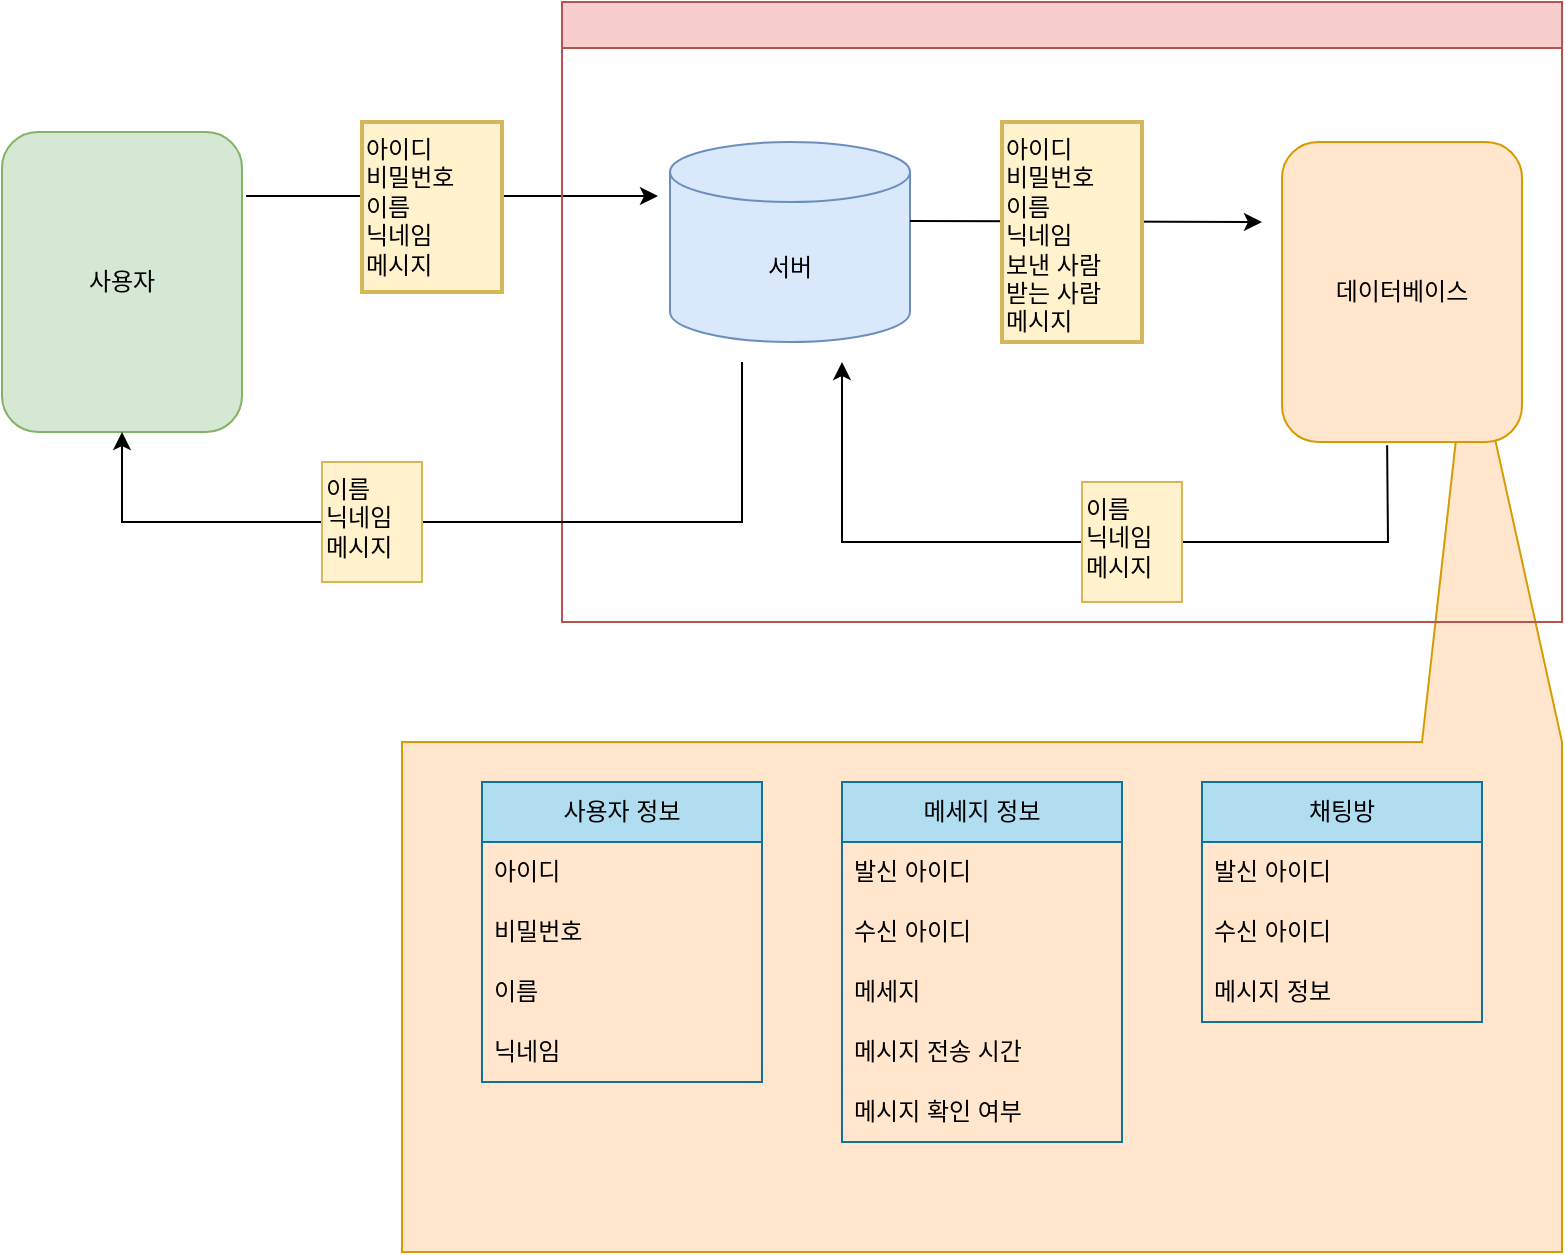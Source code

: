 <mxfile version="24.7.6">
  <diagram name="페이지-1" id="hZkJMaY7xypT7SpQBSe9">
    <mxGraphModel dx="1434" dy="761" grid="1" gridSize="10" guides="1" tooltips="1" connect="1" arrows="1" fold="1" page="1" pageScale="1" pageWidth="827" pageHeight="1169" math="0" shadow="0">
      <root>
        <mxCell id="0" />
        <mxCell id="1" parent="0" />
        <mxCell id="KtC7ysKLOuglknF3prI5-1" value="서버" style="shape=cylinder3;whiteSpace=wrap;html=1;boundedLbl=1;backgroundOutline=1;size=15;fillColor=#dae8fc;strokeColor=#6c8ebf;" parent="1" vertex="1">
          <mxGeometry x="354" y="80" width="120" height="100" as="geometry" />
        </mxCell>
        <mxCell id="M07Gjk41BYVv6PrY2_Yd-11" value="" style="shape=callout;whiteSpace=wrap;html=1;perimeter=calloutPerimeter;direction=west;position2=0.08;size=210;position=0;fillColor=#ffe6cc;base=70;strokeColor=#d79b00;" parent="1" vertex="1">
          <mxGeometry x="220" y="170" width="580" height="465" as="geometry" />
        </mxCell>
        <mxCell id="KtC7ysKLOuglknF3prI5-2" value="사용자" style="rounded=1;whiteSpace=wrap;html=1;fillColor=#d5e8d4;strokeColor=#82b366;" parent="1" vertex="1">
          <mxGeometry x="20" y="75" width="120" height="150" as="geometry" />
        </mxCell>
        <mxCell id="KtC7ysKLOuglknF3prI5-8" value="" style="endArrow=classic;html=1;rounded=0;entryX=-0.05;entryY=0.27;entryDx=0;entryDy=0;entryPerimeter=0;exitX=1.017;exitY=0.213;exitDx=0;exitDy=0;exitPerimeter=0;" parent="1" source="KtC7ysKLOuglknF3prI5-2" target="KtC7ysKLOuglknF3prI5-1" edge="1">
          <mxGeometry width="50" height="50" relative="1" as="geometry">
            <mxPoint x="186" y="280" as="sourcePoint" />
            <mxPoint x="380" y="280" as="targetPoint" />
          </mxGeometry>
        </mxCell>
        <mxCell id="KtC7ysKLOuglknF3prI5-13" value="" style="endArrow=classic;html=1;rounded=0;exitX=1;exitY=0;exitDx=0;exitDy=32.5;exitPerimeter=0;" parent="1" edge="1">
          <mxGeometry width="50" height="50" relative="1" as="geometry">
            <mxPoint x="474" y="119.5" as="sourcePoint" />
            <mxPoint x="650" y="120" as="targetPoint" />
          </mxGeometry>
        </mxCell>
        <mxCell id="KtC7ysKLOuglknF3prI5-15" value="" style="endArrow=classic;html=1;rounded=0;exitX=0.438;exitY=1.011;exitDx=0;exitDy=0;exitPerimeter=0;" parent="1" source="KtC7ysKLOuglknF3prI5-3" edge="1">
          <mxGeometry width="50" height="50" relative="1" as="geometry">
            <mxPoint x="827" y="188" as="sourcePoint" />
            <mxPoint x="440" y="190" as="targetPoint" />
            <Array as="points">
              <mxPoint x="713" y="280" />
              <mxPoint x="440" y="280" />
            </Array>
          </mxGeometry>
        </mxCell>
        <mxCell id="KtC7ysKLOuglknF3prI5-5" value="&lt;font style=&quot;font-size: 12px;&quot;&gt;아이디&lt;/font&gt;&lt;div style=&quot;font-size: 12px;&quot;&gt;&lt;font style=&quot;font-size: 12px;&quot;&gt;비밀번호&lt;/font&gt;&lt;/div&gt;&lt;div style=&quot;font-size: 12px;&quot;&gt;&lt;font style=&quot;font-size: 12px;&quot;&gt;이름&lt;/font&gt;&lt;/div&gt;&lt;div style=&quot;font-size: 12px;&quot;&gt;&lt;font style=&quot;font-size: 12px;&quot;&gt;닉네임&lt;/font&gt;&lt;/div&gt;&lt;div style=&quot;font-size: 12px;&quot;&gt;&lt;font style=&quot;font-size: 12px;&quot;&gt;메시지&lt;/font&gt;&lt;/div&gt;" style="text;html=1;align=left;verticalAlign=top;whiteSpace=wrap;rounded=0;strokeWidth=2;fillColor=#fff2cc;strokeColor=#d6b656;fontSize=12;" parent="1" vertex="1">
          <mxGeometry x="200" y="70" width="70" height="85" as="geometry" />
        </mxCell>
        <mxCell id="M07Gjk41BYVv6PrY2_Yd-1" value="" style="swimlane;whiteSpace=wrap;html=1;fillColor=#f8cecc;strokeColor=#b85450;" parent="1" vertex="1">
          <mxGeometry x="300" y="10" width="500" height="310" as="geometry" />
        </mxCell>
        <mxCell id="KtC7ysKLOuglknF3prI5-3" value="데이터베이스" style="rounded=1;whiteSpace=wrap;html=1;fillColor=#ffe6cc;strokeColor=#d79b00;" parent="M07Gjk41BYVv6PrY2_Yd-1" vertex="1">
          <mxGeometry x="360" y="70" width="120" height="150" as="geometry" />
        </mxCell>
        <mxCell id="M07Gjk41BYVv6PrY2_Yd-2" value="&lt;div&gt;이름&lt;/div&gt;&lt;div&gt;닉네임&lt;/div&gt;&lt;div&gt;메시지&lt;/div&gt;" style="text;html=1;align=left;verticalAlign=top;whiteSpace=wrap;rounded=0;horizontal=1;fillColor=#fff2cc;strokeColor=#d6b656;" parent="M07Gjk41BYVv6PrY2_Yd-1" vertex="1">
          <mxGeometry x="260" y="240" width="50" height="60" as="geometry" />
        </mxCell>
        <mxCell id="KtC7ysKLOuglknF3prI5-14" value="&lt;font style=&quot;font-size: 12px;&quot;&gt;아이디&lt;/font&gt;&lt;div style=&quot;font-size: 12px;&quot;&gt;&lt;font style=&quot;font-size: 12px;&quot;&gt;비밀번호&lt;/font&gt;&lt;/div&gt;&lt;div style=&quot;font-size: 12px;&quot;&gt;&lt;font style=&quot;font-size: 12px;&quot;&gt;이름&lt;/font&gt;&lt;/div&gt;&lt;div style=&quot;font-size: 12px;&quot;&gt;&lt;font style=&quot;font-size: 12px;&quot;&gt;닉네임&lt;/font&gt;&lt;/div&gt;&lt;div style=&quot;font-size: 12px;&quot;&gt;보낸 사람&lt;/div&gt;&lt;div style=&quot;font-size: 12px;&quot;&gt;받는 사람&lt;/div&gt;&lt;div style=&quot;font-size: 12px;&quot;&gt;메시지&lt;/div&gt;" style="text;html=1;align=left;verticalAlign=top;whiteSpace=wrap;rounded=0;strokeWidth=2;fillColor=#fff2cc;strokeColor=#d6b656;fontSize=12;" parent="M07Gjk41BYVv6PrY2_Yd-1" vertex="1">
          <mxGeometry x="220" y="60" width="70" height="110" as="geometry" />
        </mxCell>
        <mxCell id="M07Gjk41BYVv6PrY2_Yd-3" value="" style="endArrow=classic;html=1;rounded=0;entryX=0.5;entryY=1;entryDx=0;entryDy=0;" parent="1" target="KtC7ysKLOuglknF3prI5-2" edge="1">
          <mxGeometry width="50" height="50" relative="1" as="geometry">
            <mxPoint x="390" y="190" as="sourcePoint" />
            <mxPoint x="440" y="250" as="targetPoint" />
            <Array as="points">
              <mxPoint x="390" y="270" />
              <mxPoint x="80" y="270" />
            </Array>
          </mxGeometry>
        </mxCell>
        <mxCell id="M07Gjk41BYVv6PrY2_Yd-4" value="사용자 정보" style="swimlane;fontStyle=0;childLayout=stackLayout;horizontal=1;startSize=30;horizontalStack=0;resizeParent=1;resizeParentMax=0;resizeLast=0;collapsible=1;marginBottom=0;whiteSpace=wrap;html=1;fillColor=#b1ddf0;strokeColor=#10739e;" parent="1" vertex="1">
          <mxGeometry x="260" y="400" width="140" height="150" as="geometry" />
        </mxCell>
        <mxCell id="M07Gjk41BYVv6PrY2_Yd-5" value="아이디" style="text;strokeColor=none;fillColor=none;align=left;verticalAlign=middle;spacingLeft=4;spacingRight=4;overflow=hidden;points=[[0,0.5],[1,0.5]];portConstraint=eastwest;rotatable=0;whiteSpace=wrap;html=1;" parent="M07Gjk41BYVv6PrY2_Yd-4" vertex="1">
          <mxGeometry y="30" width="140" height="30" as="geometry" />
        </mxCell>
        <mxCell id="M07Gjk41BYVv6PrY2_Yd-6" value="비밀번호" style="text;strokeColor=none;fillColor=none;align=left;verticalAlign=middle;spacingLeft=4;spacingRight=4;overflow=hidden;points=[[0,0.5],[1,0.5]];portConstraint=eastwest;rotatable=0;whiteSpace=wrap;html=1;" parent="M07Gjk41BYVv6PrY2_Yd-4" vertex="1">
          <mxGeometry y="60" width="140" height="30" as="geometry" />
        </mxCell>
        <mxCell id="M07Gjk41BYVv6PrY2_Yd-7" value="이름" style="text;strokeColor=none;fillColor=none;align=left;verticalAlign=middle;spacingLeft=4;spacingRight=4;overflow=hidden;points=[[0,0.5],[1,0.5]];portConstraint=eastwest;rotatable=0;whiteSpace=wrap;html=1;" parent="M07Gjk41BYVv6PrY2_Yd-4" vertex="1">
          <mxGeometry y="90" width="140" height="30" as="geometry" />
        </mxCell>
        <mxCell id="M07Gjk41BYVv6PrY2_Yd-8" value="닉네임" style="text;strokeColor=none;fillColor=none;align=left;verticalAlign=middle;spacingLeft=4;spacingRight=4;overflow=hidden;points=[[0,0.5],[1,0.5]];portConstraint=eastwest;rotatable=0;whiteSpace=wrap;html=1;" parent="M07Gjk41BYVv6PrY2_Yd-4" vertex="1">
          <mxGeometry y="120" width="140" height="30" as="geometry" />
        </mxCell>
        <mxCell id="M07Gjk41BYVv6PrY2_Yd-12" value="메세지 정보" style="swimlane;fontStyle=0;childLayout=stackLayout;horizontal=1;startSize=30;horizontalStack=0;resizeParent=1;resizeParentMax=0;resizeLast=0;collapsible=1;marginBottom=0;whiteSpace=wrap;html=1;fillColor=#b1ddf0;strokeColor=#10739e;" parent="1" vertex="1">
          <mxGeometry x="440" y="400" width="140" height="180" as="geometry" />
        </mxCell>
        <mxCell id="M07Gjk41BYVv6PrY2_Yd-13" value="발신 아이디" style="text;strokeColor=none;fillColor=none;align=left;verticalAlign=middle;spacingLeft=4;spacingRight=4;overflow=hidden;points=[[0,0.5],[1,0.5]];portConstraint=eastwest;rotatable=0;whiteSpace=wrap;html=1;" parent="M07Gjk41BYVv6PrY2_Yd-12" vertex="1">
          <mxGeometry y="30" width="140" height="30" as="geometry" />
        </mxCell>
        <mxCell id="M07Gjk41BYVv6PrY2_Yd-14" value="수신 아이디" style="text;strokeColor=none;fillColor=none;align=left;verticalAlign=middle;spacingLeft=4;spacingRight=4;overflow=hidden;points=[[0,0.5],[1,0.5]];portConstraint=eastwest;rotatable=0;whiteSpace=wrap;html=1;" parent="M07Gjk41BYVv6PrY2_Yd-12" vertex="1">
          <mxGeometry y="60" width="140" height="30" as="geometry" />
        </mxCell>
        <mxCell id="M07Gjk41BYVv6PrY2_Yd-15" value="메세지" style="text;strokeColor=none;fillColor=none;align=left;verticalAlign=middle;spacingLeft=4;spacingRight=4;overflow=hidden;points=[[0,0.5],[1,0.5]];portConstraint=eastwest;rotatable=0;whiteSpace=wrap;html=1;" parent="M07Gjk41BYVv6PrY2_Yd-12" vertex="1">
          <mxGeometry y="90" width="140" height="30" as="geometry" />
        </mxCell>
        <mxCell id="M07Gjk41BYVv6PrY2_Yd-16" value="메시지 전송 시간" style="text;strokeColor=none;fillColor=none;align=left;verticalAlign=middle;spacingLeft=4;spacingRight=4;overflow=hidden;points=[[0,0.5],[1,0.5]];portConstraint=eastwest;rotatable=0;whiteSpace=wrap;html=1;" parent="M07Gjk41BYVv6PrY2_Yd-12" vertex="1">
          <mxGeometry y="120" width="140" height="30" as="geometry" />
        </mxCell>
        <mxCell id="9MJLmPbibmTxV6bSxyg9-5" value="메시지 확인 여부" style="text;strokeColor=none;fillColor=none;align=left;verticalAlign=middle;spacingLeft=4;spacingRight=4;overflow=hidden;points=[[0,0.5],[1,0.5]];portConstraint=eastwest;rotatable=0;whiteSpace=wrap;html=1;" vertex="1" parent="M07Gjk41BYVv6PrY2_Yd-12">
          <mxGeometry y="150" width="140" height="30" as="geometry" />
        </mxCell>
        <mxCell id="M07Gjk41BYVv6PrY2_Yd-17" value="채팅방" style="swimlane;fontStyle=0;childLayout=stackLayout;horizontal=1;startSize=30;horizontalStack=0;resizeParent=1;resizeParentMax=0;resizeLast=0;collapsible=1;marginBottom=0;whiteSpace=wrap;html=1;fillColor=#b1ddf0;strokeColor=#10739e;" parent="1" vertex="1">
          <mxGeometry x="620" y="400" width="140" height="120" as="geometry" />
        </mxCell>
        <mxCell id="M07Gjk41BYVv6PrY2_Yd-19" value="발신 아이디" style="text;strokeColor=none;fillColor=none;align=left;verticalAlign=middle;spacingLeft=4;spacingRight=4;overflow=hidden;points=[[0,0.5],[1,0.5]];portConstraint=eastwest;rotatable=0;whiteSpace=wrap;html=1;" parent="M07Gjk41BYVv6PrY2_Yd-17" vertex="1">
          <mxGeometry y="30" width="140" height="30" as="geometry" />
        </mxCell>
        <mxCell id="M07Gjk41BYVv6PrY2_Yd-20" value="수신 아이디" style="text;strokeColor=none;fillColor=none;align=left;verticalAlign=middle;spacingLeft=4;spacingRight=4;overflow=hidden;points=[[0,0.5],[1,0.5]];portConstraint=eastwest;rotatable=0;whiteSpace=wrap;html=1;" parent="M07Gjk41BYVv6PrY2_Yd-17" vertex="1">
          <mxGeometry y="60" width="140" height="30" as="geometry" />
        </mxCell>
        <mxCell id="9MJLmPbibmTxV6bSxyg9-7" value="메시지 정보" style="text;strokeColor=none;fillColor=none;align=left;verticalAlign=middle;spacingLeft=4;spacingRight=4;overflow=hidden;points=[[0,0.5],[1,0.5]];portConstraint=eastwest;rotatable=0;whiteSpace=wrap;html=1;" vertex="1" parent="M07Gjk41BYVv6PrY2_Yd-17">
          <mxGeometry y="90" width="140" height="30" as="geometry" />
        </mxCell>
        <mxCell id="9MJLmPbibmTxV6bSxyg9-3" value="&lt;div&gt;이름&lt;/div&gt;&lt;div&gt;닉네임&lt;/div&gt;&lt;div&gt;메시지&lt;/div&gt;" style="text;html=1;align=left;verticalAlign=top;whiteSpace=wrap;rounded=0;horizontal=1;fillColor=#fff2cc;strokeColor=#d6b656;" vertex="1" parent="1">
          <mxGeometry x="180" y="240" width="50" height="60" as="geometry" />
        </mxCell>
      </root>
    </mxGraphModel>
  </diagram>
</mxfile>
